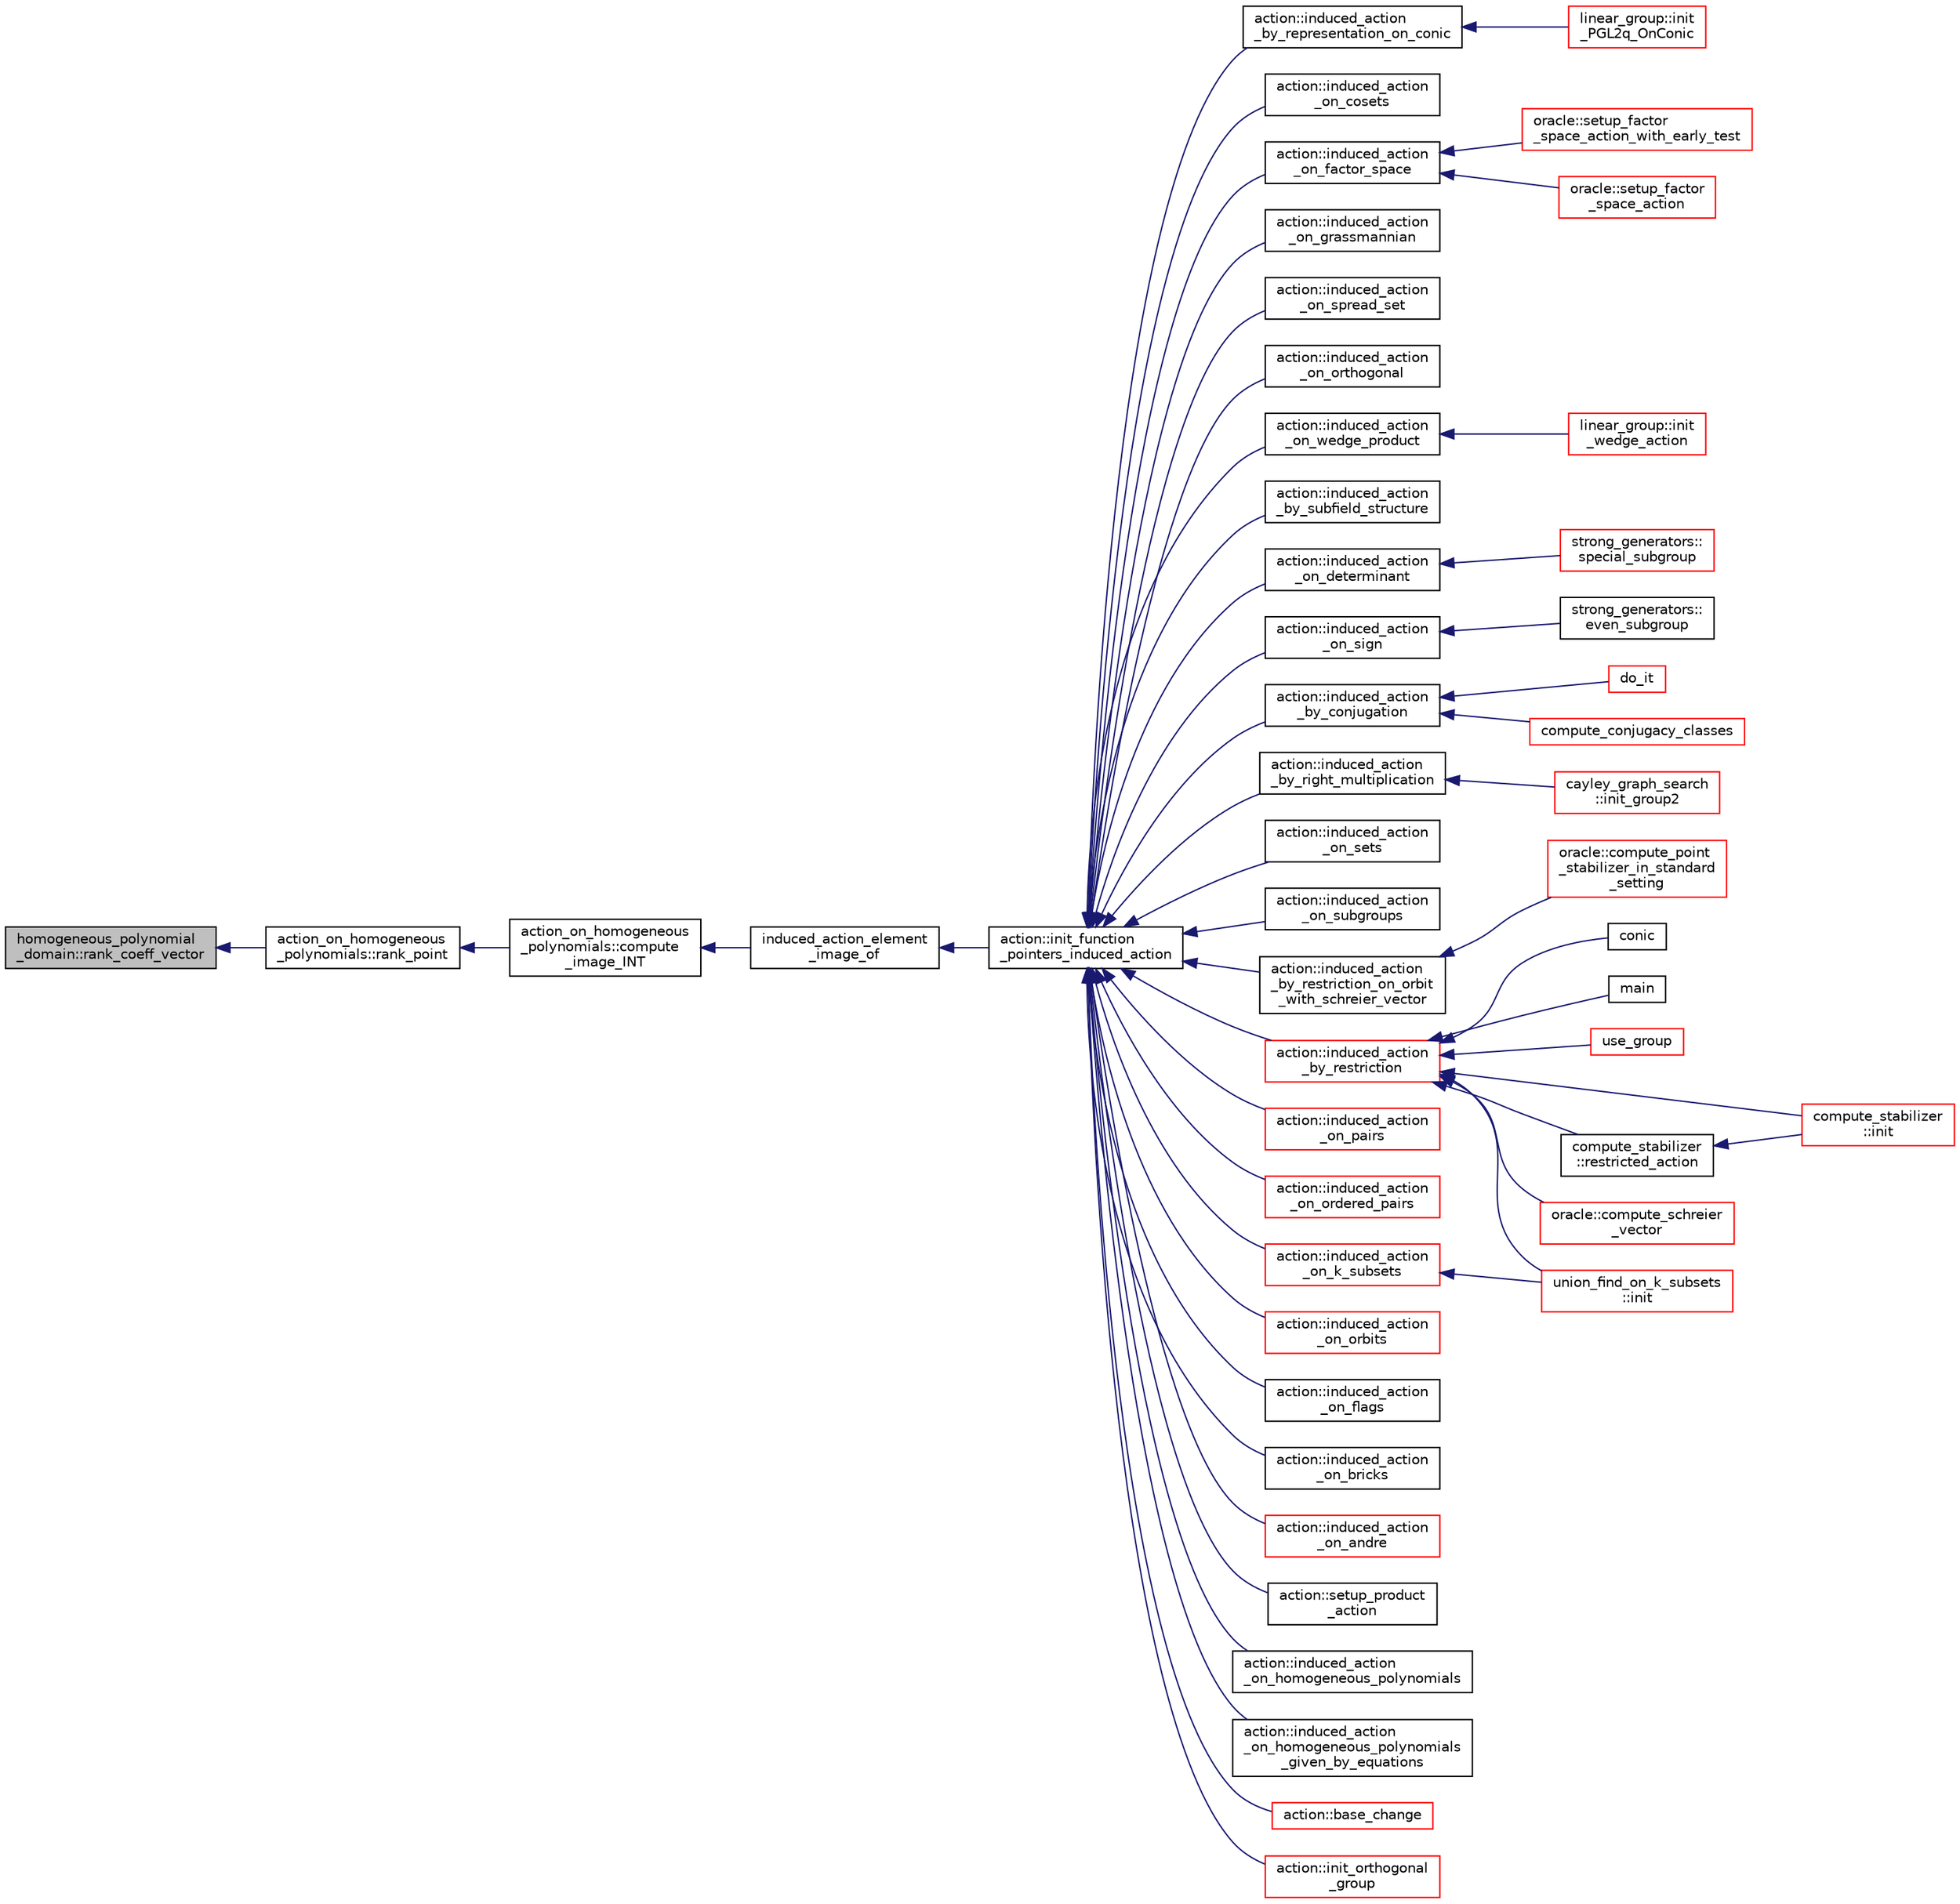 digraph "homogeneous_polynomial_domain::rank_coeff_vector"
{
  edge [fontname="Helvetica",fontsize="10",labelfontname="Helvetica",labelfontsize="10"];
  node [fontname="Helvetica",fontsize="10",shape=record];
  rankdir="LR";
  Node1222 [label="homogeneous_polynomial\l_domain::rank_coeff_vector",height=0.2,width=0.4,color="black", fillcolor="grey75", style="filled", fontcolor="black"];
  Node1222 -> Node1223 [dir="back",color="midnightblue",fontsize="10",style="solid",fontname="Helvetica"];
  Node1223 [label="action_on_homogeneous\l_polynomials::rank_point",height=0.2,width=0.4,color="black", fillcolor="white", style="filled",URL="$d5/dd4/classaction__on__homogeneous__polynomials.html#ab9cc55b6c71b93755ffc7e4728a1cf65"];
  Node1223 -> Node1224 [dir="back",color="midnightblue",fontsize="10",style="solid",fontname="Helvetica"];
  Node1224 [label="action_on_homogeneous\l_polynomials::compute\l_image_INT",height=0.2,width=0.4,color="black", fillcolor="white", style="filled",URL="$d5/dd4/classaction__on__homogeneous__polynomials.html#a84c216eed330590e9ede771b560869ac"];
  Node1224 -> Node1225 [dir="back",color="midnightblue",fontsize="10",style="solid",fontname="Helvetica"];
  Node1225 [label="induced_action_element\l_image_of",height=0.2,width=0.4,color="black", fillcolor="white", style="filled",URL="$d3/d27/interface_8_c.html#a821850d6c3988dd122de0489cd36f0f0"];
  Node1225 -> Node1226 [dir="back",color="midnightblue",fontsize="10",style="solid",fontname="Helvetica"];
  Node1226 [label="action::init_function\l_pointers_induced_action",height=0.2,width=0.4,color="black", fillcolor="white", style="filled",URL="$d2/d86/classaction.html#a3b9287d084b24f7a3b9532a7589c58de"];
  Node1226 -> Node1227 [dir="back",color="midnightblue",fontsize="10",style="solid",fontname="Helvetica"];
  Node1227 [label="action::induced_action\l_by_representation_on_conic",height=0.2,width=0.4,color="black", fillcolor="white", style="filled",URL="$d2/d86/classaction.html#a228538e3f07bc186db8eb5da8b90f617"];
  Node1227 -> Node1228 [dir="back",color="midnightblue",fontsize="10",style="solid",fontname="Helvetica"];
  Node1228 [label="linear_group::init\l_PGL2q_OnConic",height=0.2,width=0.4,color="red", fillcolor="white", style="filled",URL="$df/d5a/classlinear__group.html#a84c4d6e1849da4c6f8f096a1af2a8270"];
  Node1226 -> Node1235 [dir="back",color="midnightblue",fontsize="10",style="solid",fontname="Helvetica"];
  Node1235 [label="action::induced_action\l_on_cosets",height=0.2,width=0.4,color="black", fillcolor="white", style="filled",URL="$d2/d86/classaction.html#acbdff5ffed42af6a01f07dffb2787237"];
  Node1226 -> Node1236 [dir="back",color="midnightblue",fontsize="10",style="solid",fontname="Helvetica"];
  Node1236 [label="action::induced_action\l_on_factor_space",height=0.2,width=0.4,color="black", fillcolor="white", style="filled",URL="$d2/d86/classaction.html#af501ff2aa74fb6049bee5c01cd8b909b"];
  Node1236 -> Node1237 [dir="back",color="midnightblue",fontsize="10",style="solid",fontname="Helvetica"];
  Node1237 [label="oracle::setup_factor\l_space_action_with_early_test",height=0.2,width=0.4,color="red", fillcolor="white", style="filled",URL="$d7/da7/classoracle.html#a7c26a85886666829e9727df91d2f01ad"];
  Node1236 -> Node1317 [dir="back",color="midnightblue",fontsize="10",style="solid",fontname="Helvetica"];
  Node1317 [label="oracle::setup_factor\l_space_action",height=0.2,width=0.4,color="red", fillcolor="white", style="filled",URL="$d7/da7/classoracle.html#a181e076f112ba1f32f5fb4e8abebdb18"];
  Node1226 -> Node1318 [dir="back",color="midnightblue",fontsize="10",style="solid",fontname="Helvetica"];
  Node1318 [label="action::induced_action\l_on_grassmannian",height=0.2,width=0.4,color="black", fillcolor="white", style="filled",URL="$d2/d86/classaction.html#a295b730ecc0b0bf30f714094fef956ea"];
  Node1226 -> Node1319 [dir="back",color="midnightblue",fontsize="10",style="solid",fontname="Helvetica"];
  Node1319 [label="action::induced_action\l_on_spread_set",height=0.2,width=0.4,color="black", fillcolor="white", style="filled",URL="$d2/d86/classaction.html#a7c5839c650592f083dc850d81ed05a5b"];
  Node1226 -> Node1320 [dir="back",color="midnightblue",fontsize="10",style="solid",fontname="Helvetica"];
  Node1320 [label="action::induced_action\l_on_orthogonal",height=0.2,width=0.4,color="black", fillcolor="white", style="filled",URL="$d2/d86/classaction.html#a4f191cee643a81d7f18a4d729084e945"];
  Node1226 -> Node1321 [dir="back",color="midnightblue",fontsize="10",style="solid",fontname="Helvetica"];
  Node1321 [label="action::induced_action\l_on_wedge_product",height=0.2,width=0.4,color="black", fillcolor="white", style="filled",URL="$d2/d86/classaction.html#af13a5da25b8e8597ab695edff222fb6a"];
  Node1321 -> Node1322 [dir="back",color="midnightblue",fontsize="10",style="solid",fontname="Helvetica"];
  Node1322 [label="linear_group::init\l_wedge_action",height=0.2,width=0.4,color="red", fillcolor="white", style="filled",URL="$df/d5a/classlinear__group.html#a16a8a2a5fdc535f2263210ca7943119e"];
  Node1226 -> Node1323 [dir="back",color="midnightblue",fontsize="10",style="solid",fontname="Helvetica"];
  Node1323 [label="action::induced_action\l_by_subfield_structure",height=0.2,width=0.4,color="black", fillcolor="white", style="filled",URL="$d2/d86/classaction.html#add42951bdab176ceed6cc4af05dfa948"];
  Node1226 -> Node1324 [dir="back",color="midnightblue",fontsize="10",style="solid",fontname="Helvetica"];
  Node1324 [label="action::induced_action\l_on_determinant",height=0.2,width=0.4,color="black", fillcolor="white", style="filled",URL="$d2/d86/classaction.html#aa6b9d3c2ded2cae185ee31f2200ad0b5"];
  Node1324 -> Node1325 [dir="back",color="midnightblue",fontsize="10",style="solid",fontname="Helvetica"];
  Node1325 [label="strong_generators::\lspecial_subgroup",height=0.2,width=0.4,color="red", fillcolor="white", style="filled",URL="$dc/d09/classstrong__generators.html#a78e9e4d012bb440194e2874c40ca9e29"];
  Node1226 -> Node1327 [dir="back",color="midnightblue",fontsize="10",style="solid",fontname="Helvetica"];
  Node1327 [label="action::induced_action\l_on_sign",height=0.2,width=0.4,color="black", fillcolor="white", style="filled",URL="$d2/d86/classaction.html#ab17b07971b94eae7c5efa21b33f643f1"];
  Node1327 -> Node1328 [dir="back",color="midnightblue",fontsize="10",style="solid",fontname="Helvetica"];
  Node1328 [label="strong_generators::\leven_subgroup",height=0.2,width=0.4,color="black", fillcolor="white", style="filled",URL="$dc/d09/classstrong__generators.html#a8c1a171968f012ec245b0487a6af66e0"];
  Node1226 -> Node1329 [dir="back",color="midnightblue",fontsize="10",style="solid",fontname="Helvetica"];
  Node1329 [label="action::induced_action\l_by_conjugation",height=0.2,width=0.4,color="black", fillcolor="white", style="filled",URL="$d2/d86/classaction.html#a45fb7703c6acac791acdcde339d21cc2"];
  Node1329 -> Node1330 [dir="back",color="midnightblue",fontsize="10",style="solid",fontname="Helvetica"];
  Node1330 [label="do_it",height=0.2,width=0.4,color="red", fillcolor="white", style="filled",URL="$da/da3/burnside_8_c.html#a6a1ed4d46bdb13e56112f47f0565c25b"];
  Node1329 -> Node1332 [dir="back",color="midnightblue",fontsize="10",style="solid",fontname="Helvetica"];
  Node1332 [label="compute_conjugacy_classes",height=0.2,width=0.4,color="red", fillcolor="white", style="filled",URL="$dc/dd4/group__actions_8h.html#a3a3f311d8e19e481707b3e54dbb35066"];
  Node1226 -> Node1337 [dir="back",color="midnightblue",fontsize="10",style="solid",fontname="Helvetica"];
  Node1337 [label="action::induced_action\l_by_right_multiplication",height=0.2,width=0.4,color="black", fillcolor="white", style="filled",URL="$d2/d86/classaction.html#aafa2818d9d98046507e2754938be0c04"];
  Node1337 -> Node1338 [dir="back",color="midnightblue",fontsize="10",style="solid",fontname="Helvetica"];
  Node1338 [label="cayley_graph_search\l::init_group2",height=0.2,width=0.4,color="red", fillcolor="white", style="filled",URL="$de/dae/classcayley__graph__search.html#ac765646a4795740d7ac0a9407bf35f32"];
  Node1226 -> Node1340 [dir="back",color="midnightblue",fontsize="10",style="solid",fontname="Helvetica"];
  Node1340 [label="action::induced_action\l_on_sets",height=0.2,width=0.4,color="black", fillcolor="white", style="filled",URL="$d2/d86/classaction.html#a09639acee6b88644c103b17050cc32f1"];
  Node1226 -> Node1341 [dir="back",color="midnightblue",fontsize="10",style="solid",fontname="Helvetica"];
  Node1341 [label="action::induced_action\l_on_subgroups",height=0.2,width=0.4,color="black", fillcolor="white", style="filled",URL="$d2/d86/classaction.html#ad0de7ea45a2a73c1b8e0f52ee3ce4610"];
  Node1226 -> Node1342 [dir="back",color="midnightblue",fontsize="10",style="solid",fontname="Helvetica"];
  Node1342 [label="action::induced_action\l_by_restriction_on_orbit\l_with_schreier_vector",height=0.2,width=0.4,color="black", fillcolor="white", style="filled",URL="$d2/d86/classaction.html#ad3ddab72625d9bebe7ac8eaef488cf4c"];
  Node1342 -> Node1343 [dir="back",color="midnightblue",fontsize="10",style="solid",fontname="Helvetica"];
  Node1343 [label="oracle::compute_point\l_stabilizer_in_standard\l_setting",height=0.2,width=0.4,color="red", fillcolor="white", style="filled",URL="$d7/da7/classoracle.html#afa7b2b71cd2ccbb807a740d6e1085982"];
  Node1226 -> Node1344 [dir="back",color="midnightblue",fontsize="10",style="solid",fontname="Helvetica"];
  Node1344 [label="action::induced_action\l_by_restriction",height=0.2,width=0.4,color="red", fillcolor="white", style="filled",URL="$d2/d86/classaction.html#a37c21f74a97c921d882a308370c06357"];
  Node1344 -> Node1248 [dir="back",color="midnightblue",fontsize="10",style="solid",fontname="Helvetica"];
  Node1248 [label="conic",height=0.2,width=0.4,color="black", fillcolor="white", style="filled",URL="$d4/de8/conic_8_c.html#a96def9474b981a9d5831a9b48d85d652"];
  Node1344 -> Node1345 [dir="back",color="midnightblue",fontsize="10",style="solid",fontname="Helvetica"];
  Node1345 [label="main",height=0.2,width=0.4,color="black", fillcolor="white", style="filled",URL="$d5/d0d/apps_2projective__space_2polar_8_c.html#a217dbf8b442f20279ea00b898af96f52"];
  Node1344 -> Node1275 [dir="back",color="midnightblue",fontsize="10",style="solid",fontname="Helvetica"];
  Node1275 [label="use_group",height=0.2,width=0.4,color="red", fillcolor="white", style="filled",URL="$d9/d9f/all__cliques_8_c.html#aba62531e97173264c39afe2c7857af31"];
  Node1344 -> Node1346 [dir="back",color="midnightblue",fontsize="10",style="solid",fontname="Helvetica"];
  Node1346 [label="union_find_on_k_subsets\l::init",height=0.2,width=0.4,color="red", fillcolor="white", style="filled",URL="$d3/d1b/classunion__find__on__k__subsets.html#aad0de310a8e8df1ff78ee2eaf3ec1e54"];
  Node1344 -> Node1348 [dir="back",color="midnightblue",fontsize="10",style="solid",fontname="Helvetica"];
  Node1348 [label="compute_stabilizer\l::init",height=0.2,width=0.4,color="red", fillcolor="white", style="filled",URL="$d8/d30/classcompute__stabilizer.html#a36a1729430f317a65559220a8206a7d7"];
  Node1344 -> Node1353 [dir="back",color="midnightblue",fontsize="10",style="solid",fontname="Helvetica"];
  Node1353 [label="compute_stabilizer\l::restricted_action",height=0.2,width=0.4,color="black", fillcolor="white", style="filled",URL="$d8/d30/classcompute__stabilizer.html#a895df470da0ac14f812c3c4b6f2280b9"];
  Node1353 -> Node1348 [dir="back",color="midnightblue",fontsize="10",style="solid",fontname="Helvetica"];
  Node1344 -> Node1354 [dir="back",color="midnightblue",fontsize="10",style="solid",fontname="Helvetica"];
  Node1354 [label="oracle::compute_schreier\l_vector",height=0.2,width=0.4,color="red", fillcolor="white", style="filled",URL="$d7/da7/classoracle.html#a1ba7d398b51ed70f89b5ea54adb7b089"];
  Node1226 -> Node1384 [dir="back",color="midnightblue",fontsize="10",style="solid",fontname="Helvetica"];
  Node1384 [label="action::induced_action\l_on_pairs",height=0.2,width=0.4,color="red", fillcolor="white", style="filled",URL="$d2/d86/classaction.html#a4b01c7b3cc749218e9dbd84b9fed90b3"];
  Node1226 -> Node1386 [dir="back",color="midnightblue",fontsize="10",style="solid",fontname="Helvetica"];
  Node1386 [label="action::induced_action\l_on_ordered_pairs",height=0.2,width=0.4,color="red", fillcolor="white", style="filled",URL="$d2/d86/classaction.html#ad290e0cc115881e0b9ddab7f7071975e"];
  Node1226 -> Node1387 [dir="back",color="midnightblue",fontsize="10",style="solid",fontname="Helvetica"];
  Node1387 [label="action::induced_action\l_on_k_subsets",height=0.2,width=0.4,color="red", fillcolor="white", style="filled",URL="$d2/d86/classaction.html#a2eb6058853cffc4c099099e07ecbe612"];
  Node1387 -> Node1346 [dir="back",color="midnightblue",fontsize="10",style="solid",fontname="Helvetica"];
  Node1226 -> Node1389 [dir="back",color="midnightblue",fontsize="10",style="solid",fontname="Helvetica"];
  Node1389 [label="action::induced_action\l_on_orbits",height=0.2,width=0.4,color="red", fillcolor="white", style="filled",URL="$d2/d86/classaction.html#a875913e4919877fe3dcae039ce44d7d8"];
  Node1226 -> Node1393 [dir="back",color="midnightblue",fontsize="10",style="solid",fontname="Helvetica"];
  Node1393 [label="action::induced_action\l_on_flags",height=0.2,width=0.4,color="black", fillcolor="white", style="filled",URL="$d2/d86/classaction.html#afb1ac2fda2a79462e38c133330982341"];
  Node1226 -> Node1394 [dir="back",color="midnightblue",fontsize="10",style="solid",fontname="Helvetica"];
  Node1394 [label="action::induced_action\l_on_bricks",height=0.2,width=0.4,color="black", fillcolor="white", style="filled",URL="$d2/d86/classaction.html#a71c71472fda2eefb125cd852d5feb306"];
  Node1226 -> Node1395 [dir="back",color="midnightblue",fontsize="10",style="solid",fontname="Helvetica"];
  Node1395 [label="action::induced_action\l_on_andre",height=0.2,width=0.4,color="red", fillcolor="white", style="filled",URL="$d2/d86/classaction.html#a917efe5d7ae49b86dbf397540939fea4"];
  Node1226 -> Node1397 [dir="back",color="midnightblue",fontsize="10",style="solid",fontname="Helvetica"];
  Node1397 [label="action::setup_product\l_action",height=0.2,width=0.4,color="black", fillcolor="white", style="filled",URL="$d2/d86/classaction.html#a35c717fb546189c007a89bb7b133e2f6"];
  Node1226 -> Node1398 [dir="back",color="midnightblue",fontsize="10",style="solid",fontname="Helvetica"];
  Node1398 [label="action::induced_action\l_on_homogeneous_polynomials",height=0.2,width=0.4,color="black", fillcolor="white", style="filled",URL="$d2/d86/classaction.html#acafe8fb1e63926ce35338a292b621f8a"];
  Node1226 -> Node1399 [dir="back",color="midnightblue",fontsize="10",style="solid",fontname="Helvetica"];
  Node1399 [label="action::induced_action\l_on_homogeneous_polynomials\l_given_by_equations",height=0.2,width=0.4,color="black", fillcolor="white", style="filled",URL="$d2/d86/classaction.html#a8f8df8dabfaa711297c20d44a2c1946a"];
  Node1226 -> Node1400 [dir="back",color="midnightblue",fontsize="10",style="solid",fontname="Helvetica"];
  Node1400 [label="action::base_change",height=0.2,width=0.4,color="red", fillcolor="white", style="filled",URL="$d2/d86/classaction.html#a1cab1a81da804692affaf9b7060c90f6"];
  Node1226 -> Node1428 [dir="back",color="midnightblue",fontsize="10",style="solid",fontname="Helvetica"];
  Node1428 [label="action::init_orthogonal\l_group",height=0.2,width=0.4,color="red", fillcolor="white", style="filled",URL="$d2/d86/classaction.html#a2cfe124956ed67d8b7a927bb44847cc2"];
}
